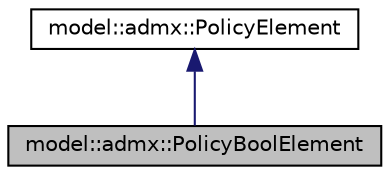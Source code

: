 digraph "model::admx::PolicyBoolElement"
{
 // LATEX_PDF_SIZE
  edge [fontname="Helvetica",fontsize="10",labelfontname="Helvetica",labelfontsize="10"];
  node [fontname="Helvetica",fontsize="10",shape=record];
  Node1 [label="model::admx::PolicyBoolElement",height=0.2,width=0.4,color="black", fillcolor="grey75", style="filled", fontcolor="black",tooltip="A choice element in a policy with associated values for the true and false cases."];
  Node2 -> Node1 [dir="back",color="midnightblue",fontsize="10",style="solid",fontname="Helvetica"];
  Node2 [label="model::admx::PolicyElement",height=0.2,width=0.4,color="black", fillcolor="white", style="filled",URL="$classmodel_1_1admx_1_1_policy_element.html",tooltip="The PolicyElement class represents the types of optional parameters defined in a policy setting."];
}
